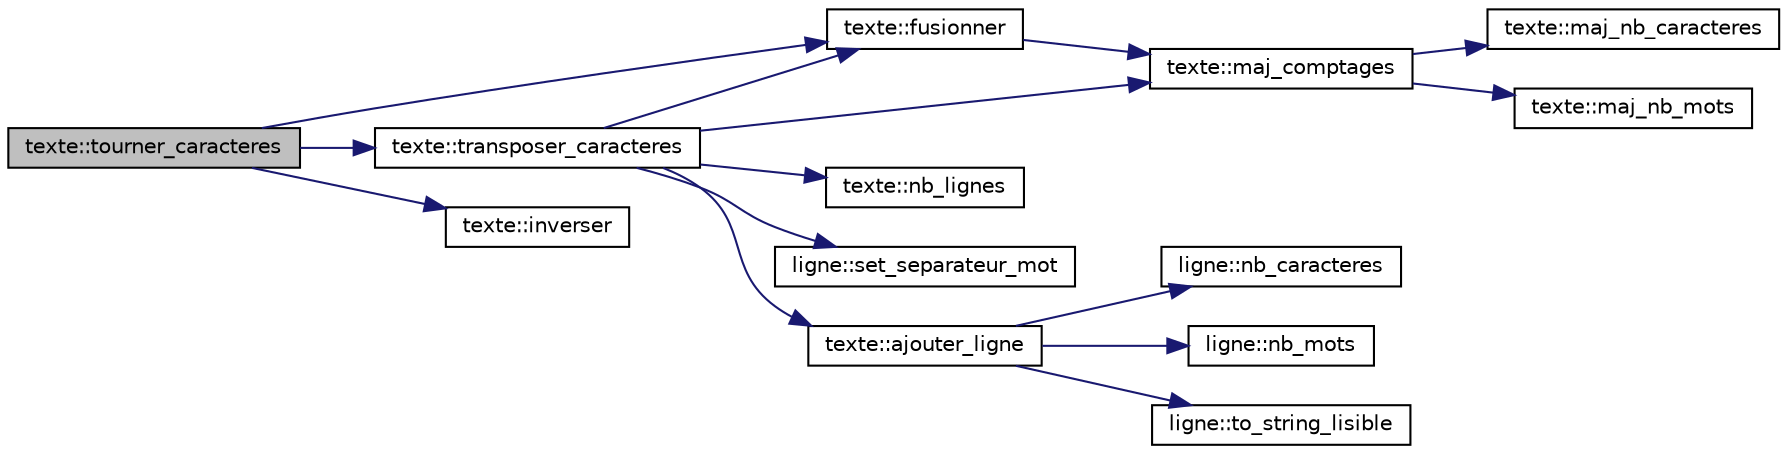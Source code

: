 digraph "texte::tourner_caracteres"
{
  edge [fontname="Helvetica",fontsize="10",labelfontname="Helvetica",labelfontsize="10"];
  node [fontname="Helvetica",fontsize="10",shape=record];
  rankdir="LR";
  Node136 [label="texte::tourner_caracteres",height=0.2,width=0.4,color="black", fillcolor="grey75", style="filled", fontcolor="black"];
  Node136 -> Node137 [color="midnightblue",fontsize="10",style="solid",fontname="Helvetica"];
  Node137 [label="texte::fusionner",height=0.2,width=0.4,color="black", fillcolor="white", style="filled",URL="$classtexte.html#a16582508b6ad1e0a567c0a83af7fb0fa",tooltip="Fusion des lignes, des mots et/ou des caractères. "];
  Node137 -> Node138 [color="midnightblue",fontsize="10",style="solid",fontname="Helvetica"];
  Node138 [label="texte::maj_comptages",height=0.2,width=0.4,color="black", fillcolor="white", style="filled",URL="$classtexte.html#a26290d2cb7eb4b656b8be0e121c1049f",tooltip="Met à jour les différents comptages. "];
  Node138 -> Node139 [color="midnightblue",fontsize="10",style="solid",fontname="Helvetica"];
  Node139 [label="texte::maj_nb_caracteres",height=0.2,width=0.4,color="black", fillcolor="white", style="filled",URL="$classtexte.html#a4a2b045dbb975c1c3e7b3d20c60edd34",tooltip="Met à jour le nombre de caractères du texte. "];
  Node138 -> Node140 [color="midnightblue",fontsize="10",style="solid",fontname="Helvetica"];
  Node140 [label="texte::maj_nb_mots",height=0.2,width=0.4,color="black", fillcolor="white", style="filled",URL="$classtexte.html#aeed3eacb585627aa50aadaaba067c9c2",tooltip="Met à jour le nombre de mots du texte. "];
  Node136 -> Node141 [color="midnightblue",fontsize="10",style="solid",fontname="Helvetica"];
  Node141 [label="texte::transposer_caracteres",height=0.2,width=0.4,color="black", fillcolor="white", style="filled",URL="$classtexte.html#a872ef0ccbf0b3f0aeaf1a8169632d763",tooltip="Transpose les caractères du texte. "];
  Node141 -> Node142 [color="midnightblue",fontsize="10",style="solid",fontname="Helvetica"];
  Node142 [label="texte::nb_lignes",height=0.2,width=0.4,color="black", fillcolor="white", style="filled",URL="$classtexte.html#ac094147ada894bfde38c68b631724750",tooltip="Retourne le nombre de lignes du texte. "];
  Node141 -> Node143 [color="midnightblue",fontsize="10",style="solid",fontname="Helvetica"];
  Node143 [label="ligne::set_separateur_mot",height=0.2,width=0.4,color="black", fillcolor="white", style="filled",URL="$classligne.html#aa13dd59094abd373163ef55e2f33bf8a",tooltip="Initialise le séparateur de mot. "];
  Node141 -> Node144 [color="midnightblue",fontsize="10",style="solid",fontname="Helvetica"];
  Node144 [label="texte::ajouter_ligne",height=0.2,width=0.4,color="black", fillcolor="white", style="filled",URL="$classtexte.html#abb3d9763a37659b12552379cb4e0dc8c",tooltip="Ajoute une ligne donnée en fin de texte. "];
  Node144 -> Node145 [color="midnightblue",fontsize="10",style="solid",fontname="Helvetica"];
  Node145 [label="ligne::nb_caracteres",height=0.2,width=0.4,color="black", fillcolor="white", style="filled",URL="$classligne.html#a3bfedd99e8ffbb068432df6d0768d5d1",tooltip="Retourne le nombre de caractères de la ligne. "];
  Node144 -> Node146 [color="midnightblue",fontsize="10",style="solid",fontname="Helvetica"];
  Node146 [label="ligne::nb_mots",height=0.2,width=0.4,color="black", fillcolor="white", style="filled",URL="$classligne.html#ada0847f3e3c95773bb2c03db970f81d7",tooltip="Retourne le nombre de mots de la ligne. "];
  Node144 -> Node147 [color="midnightblue",fontsize="10",style="solid",fontname="Helvetica"];
  Node147 [label="ligne::to_string_lisible",height=0.2,width=0.4,color="black", fillcolor="white", style="filled",URL="$classligne.html#affd23e66b472f932e1e28df34a652539",tooltip="Convertit et retourne la ligne au format QString avec l&#39;ajout de séparateur. "];
  Node141 -> Node137 [color="midnightblue",fontsize="10",style="solid",fontname="Helvetica"];
  Node141 -> Node138 [color="midnightblue",fontsize="10",style="solid",fontname="Helvetica"];
  Node136 -> Node148 [color="midnightblue",fontsize="10",style="solid",fontname="Helvetica"];
  Node148 [label="texte::inverser",height=0.2,width=0.4,color="black", fillcolor="white", style="filled",URL="$classtexte.html#aa2b06368ab5cb65e09aee99554cf0f30",tooltip="Inversion des textes, des lignes, des mots et/ou des caractères. "];
}
